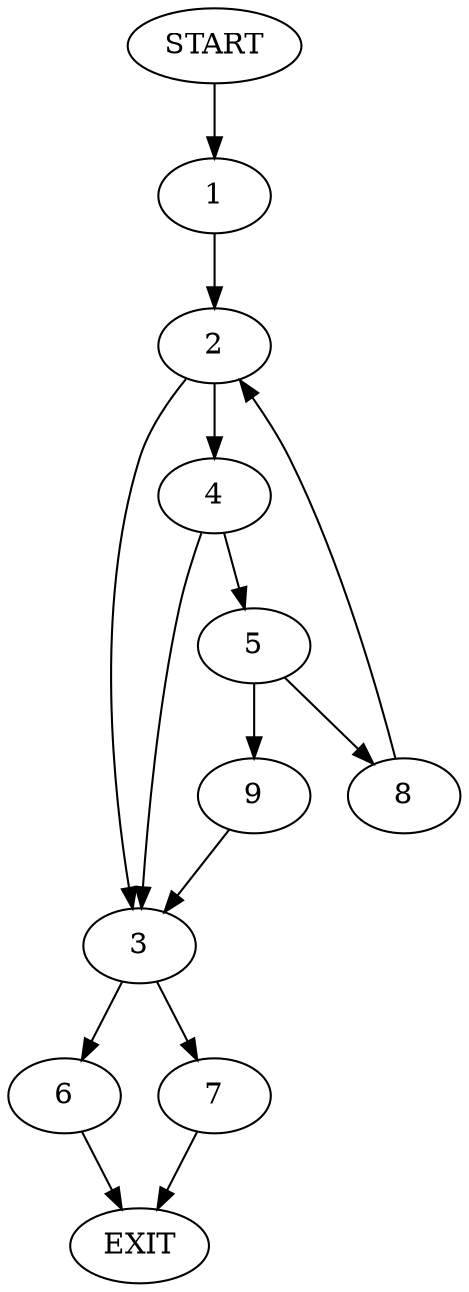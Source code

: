 digraph {
0 [label="START"]
10 [label="EXIT"]
0 -> 1
1 -> 2
2 -> 3
2 -> 4
4 -> 3
4 -> 5
3 -> 6
3 -> 7
5 -> 8
5 -> 9
8 -> 2
9 -> 3
6 -> 10
7 -> 10
}
